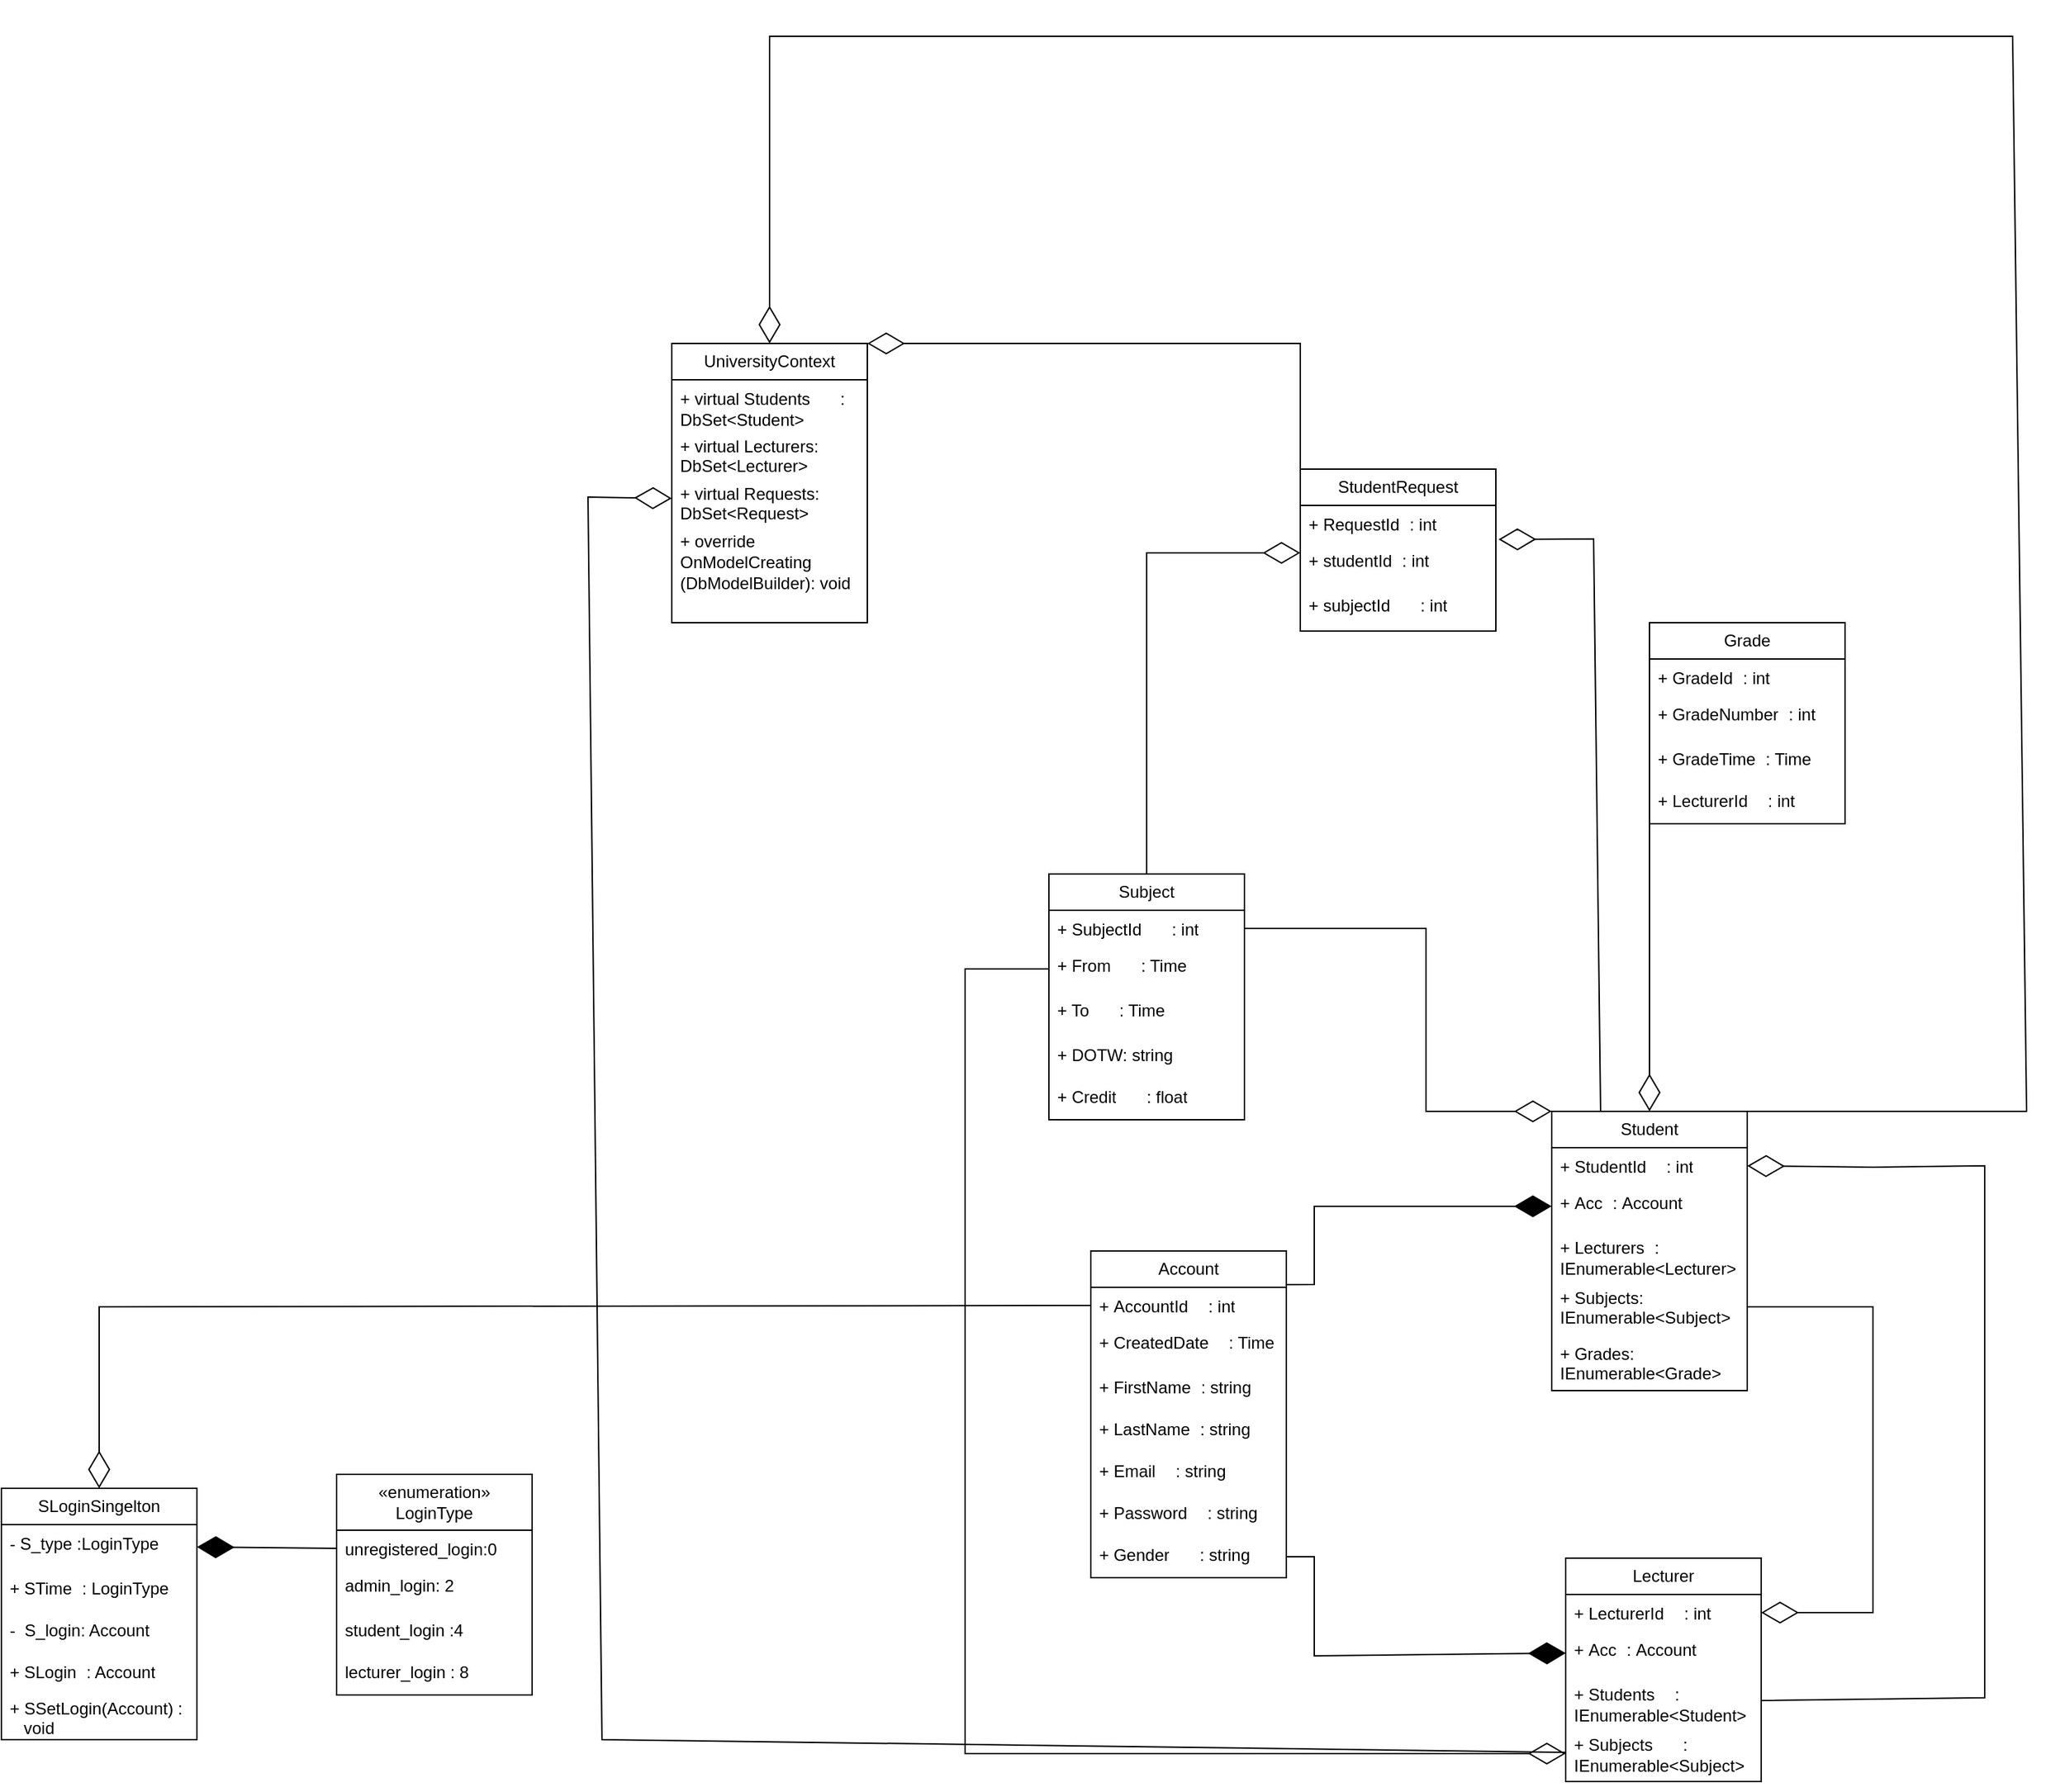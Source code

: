 <mxfile version="21.0.6" type="github">
  <diagram name="Страница 1" id="08dbwA2sCnlIQFmaK5ob">
    <mxGraphModel dx="3217" dy="2496" grid="1" gridSize="10" guides="1" tooltips="1" connect="1" arrows="1" fold="1" page="1" pageScale="1" pageWidth="827" pageHeight="1169" math="0" shadow="0">
      <root>
        <mxCell id="0" />
        <mxCell id="1" parent="0" />
        <mxCell id="9_veCbzm8Ff3fqLZp_he-1" value="Grade" style="swimlane;fontStyle=0;childLayout=stackLayout;horizontal=1;startSize=26;fillColor=none;horizontalStack=0;resizeParent=1;resizeParentMax=0;resizeLast=0;collapsible=1;marginBottom=0;whiteSpace=wrap;html=1;" parent="1" vertex="1">
          <mxGeometry x="770" y="-80" width="140" height="144" as="geometry" />
        </mxCell>
        <mxCell id="9_veCbzm8Ff3fqLZp_he-2" value="+&amp;nbsp;GradeId&lt;span style=&quot;color: rgb(36, 41, 47); font-family: ui-monospace, SFMono-Regular, &amp;quot;SF Mono&amp;quot;, Menlo, Consolas, &amp;quot;Liberation Mono&amp;quot;, monospace; background-color: rgb(255, 255, 255);&quot;&gt; &lt;/span&gt;: int" style="text;strokeColor=none;fillColor=none;align=left;verticalAlign=top;spacingLeft=4;spacingRight=4;overflow=hidden;rotatable=0;points=[[0,0.5],[1,0.5]];portConstraint=eastwest;whiteSpace=wrap;html=1;" parent="9_veCbzm8Ff3fqLZp_he-1" vertex="1">
          <mxGeometry y="26" width="140" height="26" as="geometry" />
        </mxCell>
        <mxCell id="9_veCbzm8Ff3fqLZp_he-4" value="+&amp;nbsp;GradeNumber&lt;span style=&quot;color: rgb(36, 41, 47); font-family: ui-monospace, SFMono-Regular, &amp;quot;SF Mono&amp;quot;, Menlo, Consolas, &amp;quot;Liberation Mono&amp;quot;, monospace; background-color: rgb(255, 255, 255);&quot;&gt; &lt;/span&gt;: int" style="text;strokeColor=none;fillColor=none;align=left;verticalAlign=top;spacingLeft=4;spacingRight=4;overflow=hidden;rotatable=0;points=[[0,0.5],[1,0.5]];portConstraint=eastwest;whiteSpace=wrap;html=1;" parent="9_veCbzm8Ff3fqLZp_he-1" vertex="1">
          <mxGeometry y="52" width="140" height="32" as="geometry" />
        </mxCell>
        <mxCell id="9_veCbzm8Ff3fqLZp_he-6" value="+&amp;nbsp;GradeTime&lt;span style=&quot;color: rgb(36, 41, 47); font-family: ui-monospace, SFMono-Regular, &amp;quot;SF Mono&amp;quot;, Menlo, Consolas, &amp;quot;Liberation Mono&amp;quot;, monospace; background-color: rgb(255, 255, 255);&quot;&gt; &lt;/span&gt;: Time" style="text;strokeColor=none;fillColor=none;align=left;verticalAlign=top;spacingLeft=4;spacingRight=4;overflow=hidden;rotatable=0;points=[[0,0.5],[1,0.5]];portConstraint=eastwest;whiteSpace=wrap;html=1;" parent="9_veCbzm8Ff3fqLZp_he-1" vertex="1">
          <mxGeometry y="84" width="140" height="30" as="geometry" />
        </mxCell>
        <mxCell id="9_veCbzm8Ff3fqLZp_he-7" value="+&amp;nbsp;LecturerId&lt;span style=&quot;color: rgb(36, 41, 47); font-family: ui-monospace, SFMono-Regular, &amp;quot;SF Mono&amp;quot;, Menlo, Consolas, &amp;quot;Liberation Mono&amp;quot;, monospace; background-color: rgb(255, 255, 255);&quot;&gt; &lt;/span&gt;&lt;span style=&quot;color: rgb(36, 41, 47); font-family: ui-monospace, SFMono-Regular, &amp;quot;SF Mono&amp;quot;, Menlo, Consolas, &amp;quot;Liberation Mono&amp;quot;, monospace; background-color: rgb(255, 255, 255);&quot;&gt;&amp;nbsp;&lt;/span&gt;: int" style="text;strokeColor=none;fillColor=none;align=left;verticalAlign=top;spacingLeft=4;spacingRight=4;overflow=hidden;rotatable=0;points=[[0,0.5],[1,0.5]];portConstraint=eastwest;whiteSpace=wrap;html=1;" parent="9_veCbzm8Ff3fqLZp_he-1" vertex="1">
          <mxGeometry y="114" width="140" height="30" as="geometry" />
        </mxCell>
        <mxCell id="9_veCbzm8Ff3fqLZp_he-8" value="Account" style="swimlane;fontStyle=0;childLayout=stackLayout;horizontal=1;startSize=26;fillColor=none;horizontalStack=0;resizeParent=1;resizeParentMax=0;resizeLast=0;collapsible=1;marginBottom=0;whiteSpace=wrap;html=1;" parent="1" vertex="1">
          <mxGeometry x="370" y="370" width="140" height="234" as="geometry" />
        </mxCell>
        <mxCell id="9_veCbzm8Ff3fqLZp_he-10" value="+&amp;nbsp;AccountId&lt;span style=&quot;color: rgb(36, 41, 47); font-family: ui-monospace, SFMono-Regular, &amp;quot;SF Mono&amp;quot;, Menlo, Consolas, &amp;quot;Liberation Mono&amp;quot;, monospace; background-color: rgb(255, 255, 255);&quot;&gt; &lt;/span&gt;&lt;span style=&quot;color: rgb(36, 41, 47); font-family: ui-monospace, SFMono-Regular, &amp;quot;SF Mono&amp;quot;, Menlo, Consolas, &amp;quot;Liberation Mono&amp;quot;, monospace; background-color: rgb(255, 255, 255);&quot;&gt;&amp;nbsp;&lt;/span&gt;: int" style="text;strokeColor=none;fillColor=none;align=left;verticalAlign=top;spacingLeft=4;spacingRight=4;overflow=hidden;rotatable=0;points=[[0,0.5],[1,0.5]];portConstraint=eastwest;whiteSpace=wrap;html=1;" parent="9_veCbzm8Ff3fqLZp_he-8" vertex="1">
          <mxGeometry y="26" width="140" height="26" as="geometry" />
        </mxCell>
        <mxCell id="9_veCbzm8Ff3fqLZp_he-11" value="+&amp;nbsp;CreatedDate&lt;span style=&quot;color: rgb(36, 41, 47); font-family: ui-monospace, SFMono-Regular, &amp;quot;SF Mono&amp;quot;, Menlo, Consolas, &amp;quot;Liberation Mono&amp;quot;, monospace; background-color: rgb(255, 255, 255);&quot;&gt; &lt;/span&gt;&lt;span style=&quot;color: rgb(36, 41, 47); font-family: ui-monospace, SFMono-Regular, &amp;quot;SF Mono&amp;quot;, Menlo, Consolas, &amp;quot;Liberation Mono&amp;quot;, monospace; background-color: rgb(255, 255, 255);&quot;&gt;&amp;nbsp;&lt;/span&gt;: Time" style="text;strokeColor=none;fillColor=none;align=left;verticalAlign=top;spacingLeft=4;spacingRight=4;overflow=hidden;rotatable=0;points=[[0,0.5],[1,0.5]];portConstraint=eastwest;whiteSpace=wrap;html=1;" parent="9_veCbzm8Ff3fqLZp_he-8" vertex="1">
          <mxGeometry y="52" width="140" height="32" as="geometry" />
        </mxCell>
        <mxCell id="9_veCbzm8Ff3fqLZp_he-12" value="+&amp;nbsp;FirstName&lt;span style=&quot;color: rgb(36, 41, 47); font-family: ui-monospace, SFMono-Regular, &amp;quot;SF Mono&amp;quot;, Menlo, Consolas, &amp;quot;Liberation Mono&amp;quot;, monospace; background-color: rgb(255, 255, 255);&quot;&gt; &lt;/span&gt;: string" style="text;strokeColor=none;fillColor=none;align=left;verticalAlign=top;spacingLeft=4;spacingRight=4;overflow=hidden;rotatable=0;points=[[0,0.5],[1,0.5]];portConstraint=eastwest;whiteSpace=wrap;html=1;" parent="9_veCbzm8Ff3fqLZp_he-8" vertex="1">
          <mxGeometry y="84" width="140" height="30" as="geometry" />
        </mxCell>
        <mxCell id="9_veCbzm8Ff3fqLZp_he-13" value="+&amp;nbsp;LastName&lt;span style=&quot;color: rgb(36, 41, 47); font-family: ui-monospace, SFMono-Regular, &amp;quot;SF Mono&amp;quot;, Menlo, Consolas, &amp;quot;Liberation Mono&amp;quot;, monospace; background-color: rgb(255, 255, 255);&quot;&gt; &lt;/span&gt;: string" style="text;strokeColor=none;fillColor=none;align=left;verticalAlign=top;spacingLeft=4;spacingRight=4;overflow=hidden;rotatable=0;points=[[0,0.5],[1,0.5]];portConstraint=eastwest;whiteSpace=wrap;html=1;" parent="9_veCbzm8Ff3fqLZp_he-8" vertex="1">
          <mxGeometry y="114" width="140" height="30" as="geometry" />
        </mxCell>
        <mxCell id="9_veCbzm8Ff3fqLZp_he-15" value="+&amp;nbsp;Email&lt;span style=&quot;color: rgb(36, 41, 47); font-family: ui-monospace, SFMono-Regular, &amp;quot;SF Mono&amp;quot;, Menlo, Consolas, &amp;quot;Liberation Mono&amp;quot;, monospace; background-color: rgb(255, 255, 255);&quot;&gt; &lt;/span&gt;&lt;span style=&quot;color: rgb(36, 41, 47); font-family: ui-monospace, SFMono-Regular, &amp;quot;SF Mono&amp;quot;, Menlo, Consolas, &amp;quot;Liberation Mono&amp;quot;, monospace; background-color: rgb(255, 255, 255);&quot;&gt;&amp;nbsp;&lt;/span&gt;: string" style="text;strokeColor=none;fillColor=none;align=left;verticalAlign=top;spacingLeft=4;spacingRight=4;overflow=hidden;rotatable=0;points=[[0,0.5],[1,0.5]];portConstraint=eastwest;whiteSpace=wrap;html=1;" parent="9_veCbzm8Ff3fqLZp_he-8" vertex="1">
          <mxGeometry y="144" width="140" height="30" as="geometry" />
        </mxCell>
        <mxCell id="9_veCbzm8Ff3fqLZp_he-16" value="+&amp;nbsp;Password&lt;span style=&quot;color: rgb(36, 41, 47); font-family: ui-monospace, SFMono-Regular, &amp;quot;SF Mono&amp;quot;, Menlo, Consolas, &amp;quot;Liberation Mono&amp;quot;, monospace; background-color: rgb(255, 255, 255);&quot;&gt; &lt;/span&gt;&lt;span style=&quot;color: rgb(36, 41, 47); font-family: ui-monospace, SFMono-Regular, &amp;quot;SF Mono&amp;quot;, Menlo, Consolas, &amp;quot;Liberation Mono&amp;quot;, monospace; background-color: rgb(255, 255, 255);&quot;&gt;&amp;nbsp;&lt;/span&gt;: string" style="text;strokeColor=none;fillColor=none;align=left;verticalAlign=top;spacingLeft=4;spacingRight=4;overflow=hidden;rotatable=0;points=[[0,0.5],[1,0.5]];portConstraint=eastwest;whiteSpace=wrap;html=1;" parent="9_veCbzm8Ff3fqLZp_he-8" vertex="1">
          <mxGeometry y="174" width="140" height="30" as="geometry" />
        </mxCell>
        <mxCell id="9_veCbzm8Ff3fqLZp_he-14" value="+&amp;nbsp;Gender&lt;span style=&quot;color: rgb(36, 41, 47); font-family: ui-monospace, SFMono-Regular, &amp;quot;SF Mono&amp;quot;, Menlo, Consolas, &amp;quot;Liberation Mono&amp;quot;, monospace; background-color: rgb(255, 255, 255);&quot;&gt; &lt;/span&gt;&lt;span style=&quot;color: rgb(36, 41, 47); font-family: ui-monospace, SFMono-Regular, &amp;quot;SF Mono&amp;quot;, Menlo, Consolas, &amp;quot;Liberation Mono&amp;quot;, monospace; background-color: rgb(255, 255, 255);&quot;&gt;&amp;nbsp;&lt;/span&gt;&lt;span style=&quot;color: rgb(36, 41, 47); font-family: ui-monospace, SFMono-Regular, &amp;quot;SF Mono&amp;quot;, Menlo, Consolas, &amp;quot;Liberation Mono&amp;quot;, monospace; background-color: rgb(255, 255, 255);&quot;&gt;&amp;nbsp;&lt;/span&gt;: string" style="text;strokeColor=none;fillColor=none;align=left;verticalAlign=top;spacingLeft=4;spacingRight=4;overflow=hidden;rotatable=0;points=[[0,0.5],[1,0.5]];portConstraint=eastwest;whiteSpace=wrap;html=1;" parent="9_veCbzm8Ff3fqLZp_he-8" vertex="1">
          <mxGeometry y="204" width="140" height="30" as="geometry" />
        </mxCell>
        <mxCell id="9_veCbzm8Ff3fqLZp_he-34" value="«enumeration»&lt;br style=&quot;border-color: var(--border-color);&quot;&gt;LoginType" style="swimlane;fontStyle=0;childLayout=stackLayout;horizontal=1;startSize=40;fillColor=none;horizontalStack=0;resizeParent=1;resizeParentMax=0;resizeLast=0;collapsible=1;marginBottom=0;whiteSpace=wrap;html=1;" parent="1" vertex="1">
          <mxGeometry x="-170" y="530" width="140" height="158" as="geometry" />
        </mxCell>
        <mxCell id="9_veCbzm8Ff3fqLZp_he-35" value="unregistered_login:0&lt;span style=&quot;color: rgb(36, 41, 47); font-family: ui-monospace, SFMono-Regular, &amp;quot;SF Mono&amp;quot;, Menlo, Consolas, &amp;quot;Liberation Mono&amp;quot;, monospace; background-color: rgb(255, 255, 255);&quot;&gt;&lt;/span&gt;" style="text;strokeColor=none;fillColor=none;align=left;verticalAlign=top;spacingLeft=4;spacingRight=4;overflow=hidden;rotatable=0;points=[[0,0.5],[1,0.5]];portConstraint=eastwest;whiteSpace=wrap;html=1;" parent="9_veCbzm8Ff3fqLZp_he-34" vertex="1">
          <mxGeometry y="40" width="140" height="26" as="geometry" />
        </mxCell>
        <mxCell id="9_veCbzm8Ff3fqLZp_he-36" value="admin_login: 2" style="text;strokeColor=none;fillColor=none;align=left;verticalAlign=top;spacingLeft=4;spacingRight=4;overflow=hidden;rotatable=0;points=[[0,0.5],[1,0.5]];portConstraint=eastwest;whiteSpace=wrap;html=1;" parent="9_veCbzm8Ff3fqLZp_he-34" vertex="1">
          <mxGeometry y="66" width="140" height="32" as="geometry" />
        </mxCell>
        <mxCell id="9_veCbzm8Ff3fqLZp_he-37" value="student_login :4&lt;span style=&quot;color: rgb(36, 41, 47); font-family: ui-monospace, SFMono-Regular, &amp;quot;SF Mono&amp;quot;, Menlo, Consolas, &amp;quot;Liberation Mono&amp;quot;, monospace; background-color: rgb(255, 255, 255);&quot;&gt;&lt;/span&gt;" style="text;strokeColor=none;fillColor=none;align=left;verticalAlign=top;spacingLeft=4;spacingRight=4;overflow=hidden;rotatable=0;points=[[0,0.5],[1,0.5]];portConstraint=eastwest;whiteSpace=wrap;html=1;" parent="9_veCbzm8Ff3fqLZp_he-34" vertex="1">
          <mxGeometry y="98" width="140" height="30" as="geometry" />
        </mxCell>
        <mxCell id="9_veCbzm8Ff3fqLZp_he-38" value="lecturer_login : 8&lt;span style=&quot;color: rgb(36, 41, 47); font-family: ui-monospace, SFMono-Regular, &amp;quot;SF Mono&amp;quot;, Menlo, Consolas, &amp;quot;Liberation Mono&amp;quot;, monospace; background-color: rgb(255, 255, 255);&quot;&gt;&lt;/span&gt;" style="text;strokeColor=none;fillColor=none;align=left;verticalAlign=top;spacingLeft=4;spacingRight=4;overflow=hidden;rotatable=0;points=[[0,0.5],[1,0.5]];portConstraint=eastwest;whiteSpace=wrap;html=1;" parent="9_veCbzm8Ff3fqLZp_he-34" vertex="1">
          <mxGeometry y="128" width="140" height="30" as="geometry" />
        </mxCell>
        <mxCell id="9_veCbzm8Ff3fqLZp_he-40" value="SLoginSingelton" style="swimlane;fontStyle=0;childLayout=stackLayout;horizontal=1;startSize=26;fillColor=none;horizontalStack=0;resizeParent=1;resizeParentMax=0;resizeLast=0;collapsible=1;marginBottom=0;whiteSpace=wrap;html=1;" parent="1" vertex="1">
          <mxGeometry x="-410" y="540" width="140" height="180" as="geometry" />
        </mxCell>
        <mxCell id="9_veCbzm8Ff3fqLZp_he-42" value="- S_type :LoginType&lt;span style=&quot;color: rgb(36, 41, 47); font-family: ui-monospace, SFMono-Regular, &amp;quot;SF Mono&amp;quot;, Menlo, Consolas, &amp;quot;Liberation Mono&amp;quot;, monospace; background-color: rgb(255, 255, 255);&quot;&gt; &lt;/span&gt;" style="text;strokeColor=none;fillColor=none;align=left;verticalAlign=top;spacingLeft=4;spacingRight=4;overflow=hidden;rotatable=0;points=[[0,0.5],[1,0.5]];portConstraint=eastwest;whiteSpace=wrap;html=1;" parent="9_veCbzm8Ff3fqLZp_he-40" vertex="1">
          <mxGeometry y="26" width="140" height="32" as="geometry" />
        </mxCell>
        <mxCell id="9_veCbzm8Ff3fqLZp_he-43" value="+ STime&lt;span style=&quot;color: rgb(36, 41, 47); font-family: ui-monospace, SFMono-Regular, &amp;quot;SF Mono&amp;quot;, Menlo, Consolas, &amp;quot;Liberation Mono&amp;quot;, monospace; background-color: rgb(255, 255, 255);&quot;&gt;&amp;nbsp;&lt;/span&gt;:&amp;nbsp;LoginType&lt;span style=&quot;color: rgb(36, 41, 47); font-family: ui-monospace, SFMono-Regular, &amp;quot;SF Mono&amp;quot;, Menlo, Consolas, &amp;quot;Liberation Mono&amp;quot;, monospace; background-color: rgb(255, 255, 255);&quot;&gt; &lt;/span&gt;" style="text;strokeColor=none;fillColor=none;align=left;verticalAlign=top;spacingLeft=4;spacingRight=4;overflow=hidden;rotatable=0;points=[[0,0.5],[1,0.5]];portConstraint=eastwest;whiteSpace=wrap;html=1;" parent="9_veCbzm8Ff3fqLZp_he-40" vertex="1">
          <mxGeometry y="58" width="140" height="30" as="geometry" />
        </mxCell>
        <mxCell id="9_veCbzm8Ff3fqLZp_he-44" value="-&amp;nbsp; S_login: Account" style="text;strokeColor=none;fillColor=none;align=left;verticalAlign=top;spacingLeft=4;spacingRight=4;overflow=hidden;rotatable=0;points=[[0,0.5],[1,0.5]];portConstraint=eastwest;whiteSpace=wrap;html=1;" parent="9_veCbzm8Ff3fqLZp_he-40" vertex="1">
          <mxGeometry y="88" width="140" height="30" as="geometry" />
        </mxCell>
        <mxCell id="9_veCbzm8Ff3fqLZp_he-41" value="+&amp;nbsp;SLogin&lt;span style=&quot;color: rgb(36, 41, 47); font-family: ui-monospace, SFMono-Regular, &amp;quot;SF Mono&amp;quot;, Menlo, Consolas, &amp;quot;Liberation Mono&amp;quot;, monospace; background-color: rgb(255, 255, 255);&quot;&gt; &lt;/span&gt;: Account" style="text;strokeColor=none;fillColor=none;align=left;verticalAlign=top;spacingLeft=4;spacingRight=4;overflow=hidden;rotatable=0;points=[[0,0.5],[1,0.5]];portConstraint=eastwest;whiteSpace=wrap;html=1;" parent="9_veCbzm8Ff3fqLZp_he-40" vertex="1">
          <mxGeometry y="118" width="140" height="26" as="geometry" />
        </mxCell>
        <mxCell id="9_veCbzm8Ff3fqLZp_he-47" value="+ SSetLogin(Account) :&amp;nbsp; &amp;nbsp; &amp;nbsp;void" style="text;strokeColor=none;fillColor=none;align=left;verticalAlign=top;spacingLeft=4;spacingRight=4;overflow=hidden;rotatable=0;points=[[0,0.5],[1,0.5]];portConstraint=eastwest;whiteSpace=wrap;html=1;" parent="9_veCbzm8Ff3fqLZp_he-40" vertex="1">
          <mxGeometry y="144" width="140" height="36" as="geometry" />
        </mxCell>
        <mxCell id="9_veCbzm8Ff3fqLZp_he-46" value="" style="endArrow=diamondThin;endFill=1;endSize=24;html=1;rounded=0;entryX=1;entryY=0.5;entryDx=0;entryDy=0;exitX=0;exitY=0.5;exitDx=0;exitDy=0;" parent="1" source="9_veCbzm8Ff3fqLZp_he-35" target="9_veCbzm8Ff3fqLZp_he-42" edge="1">
          <mxGeometry width="160" relative="1" as="geometry">
            <mxPoint x="-60" y="470" as="sourcePoint" />
            <mxPoint x="100" y="470" as="targetPoint" />
          </mxGeometry>
        </mxCell>
        <mxCell id="aptU_gc38uHqV0_6gAr--9" value="Student&lt;span style=&quot;color: rgb(36, 41, 47); font-family: ui-monospace, SFMono-Regular, &amp;quot;SF Mono&amp;quot;, Menlo, Consolas, &amp;quot;Liberation Mono&amp;quot;, monospace; text-align: start; background-color: rgb(255, 255, 255);&quot;&gt; &lt;/span&gt;" style="swimlane;fontStyle=0;childLayout=stackLayout;horizontal=1;startSize=26;fillColor=none;horizontalStack=0;resizeParent=1;resizeParentMax=0;resizeLast=0;collapsible=1;marginBottom=0;whiteSpace=wrap;html=1;" vertex="1" parent="1">
          <mxGeometry x="700" y="270" width="140" height="200" as="geometry" />
        </mxCell>
        <mxCell id="aptU_gc38uHqV0_6gAr--10" value="+&amp;nbsp;StudentId&lt;span style=&quot;color: rgb(36, 41, 47); font-family: ui-monospace, SFMono-Regular, &amp;quot;SF Mono&amp;quot;, Menlo, Consolas, &amp;quot;Liberation Mono&amp;quot;, monospace; background-color: rgb(255, 255, 255);&quot;&gt; &lt;/span&gt;&lt;span style=&quot;color: rgb(36, 41, 47); font-family: ui-monospace, SFMono-Regular, &amp;quot;SF Mono&amp;quot;, Menlo, Consolas, &amp;quot;Liberation Mono&amp;quot;, monospace; background-color: rgb(255, 255, 255);&quot;&gt;&amp;nbsp;&lt;/span&gt;: int" style="text;strokeColor=none;fillColor=none;align=left;verticalAlign=top;spacingLeft=4;spacingRight=4;overflow=hidden;rotatable=0;points=[[0,0.5],[1,0.5]];portConstraint=eastwest;whiteSpace=wrap;html=1;" vertex="1" parent="aptU_gc38uHqV0_6gAr--9">
          <mxGeometry y="26" width="140" height="26" as="geometry" />
        </mxCell>
        <mxCell id="aptU_gc38uHqV0_6gAr--11" value="+&amp;nbsp;Acc&lt;span style=&quot;color: rgb(36, 41, 47); font-family: ui-monospace, SFMono-Regular, &amp;quot;SF Mono&amp;quot;, Menlo, Consolas, &amp;quot;Liberation Mono&amp;quot;, monospace; background-color: rgb(255, 255, 255);&quot;&gt;&amp;nbsp;&lt;/span&gt;:&amp;nbsp;Account&lt;span style=&quot;color: rgb(36, 41, 47); font-family: ui-monospace, SFMono-Regular, &amp;quot;SF Mono&amp;quot;, Menlo, Consolas, &amp;quot;Liberation Mono&amp;quot;, monospace; background-color: rgb(255, 255, 255);&quot;&gt; &lt;/span&gt;" style="text;strokeColor=none;fillColor=none;align=left;verticalAlign=top;spacingLeft=4;spacingRight=4;overflow=hidden;rotatable=0;points=[[0,0.5],[1,0.5]];portConstraint=eastwest;whiteSpace=wrap;html=1;" vertex="1" parent="aptU_gc38uHqV0_6gAr--9">
          <mxGeometry y="52" width="140" height="32" as="geometry" />
        </mxCell>
        <mxCell id="aptU_gc38uHqV0_6gAr--12" value="+&amp;nbsp;Lecturers&lt;span style=&quot;color: rgb(36, 41, 47); font-family: ui-monospace, SFMono-Regular, &amp;quot;SF Mono&amp;quot;, Menlo, Consolas, &amp;quot;Liberation Mono&amp;quot;, monospace; background-color: rgb(255, 255, 255);&quot;&gt; &lt;/span&gt;: IEnumerable&amp;lt;Lecturer&amp;gt;" style="text;strokeColor=none;fillColor=none;align=left;verticalAlign=top;spacingLeft=4;spacingRight=4;overflow=hidden;rotatable=0;points=[[0,0.5],[1,0.5]];portConstraint=eastwest;whiteSpace=wrap;html=1;" vertex="1" parent="aptU_gc38uHqV0_6gAr--9">
          <mxGeometry y="84" width="140" height="36" as="geometry" />
        </mxCell>
        <mxCell id="aptU_gc38uHqV0_6gAr--13" value="+&amp;nbsp;Subjects:&amp;nbsp; IEnumerable&amp;lt;Subject&amp;gt;" style="text;strokeColor=none;fillColor=none;align=left;verticalAlign=top;spacingLeft=4;spacingRight=4;overflow=hidden;rotatable=0;points=[[0,0.5],[1,0.5]];portConstraint=eastwest;whiteSpace=wrap;html=1;" vertex="1" parent="aptU_gc38uHqV0_6gAr--9">
          <mxGeometry y="120" width="140" height="40" as="geometry" />
        </mxCell>
        <mxCell id="aptU_gc38uHqV0_6gAr--36" value="+&amp;nbsp;Grades:&amp;nbsp; IEnumerable&amp;lt;Grade&amp;gt;" style="text;strokeColor=none;fillColor=none;align=left;verticalAlign=top;spacingLeft=4;spacingRight=4;overflow=hidden;rotatable=0;points=[[0,0.5],[1,0.5]];portConstraint=eastwest;whiteSpace=wrap;html=1;" vertex="1" parent="aptU_gc38uHqV0_6gAr--9">
          <mxGeometry y="160" width="140" height="40" as="geometry" />
        </mxCell>
        <mxCell id="aptU_gc38uHqV0_6gAr--14" value="Lecturer" style="swimlane;fontStyle=0;childLayout=stackLayout;horizontal=1;startSize=26;fillColor=none;horizontalStack=0;resizeParent=1;resizeParentMax=0;resizeLast=0;collapsible=1;marginBottom=0;whiteSpace=wrap;html=1;" vertex="1" parent="1">
          <mxGeometry x="710" y="590" width="140" height="160" as="geometry" />
        </mxCell>
        <mxCell id="aptU_gc38uHqV0_6gAr--15" value="+&amp;nbsp;LecturerId&lt;span style=&quot;color: rgb(36, 41, 47); font-family: ui-monospace, SFMono-Regular, &amp;quot;SF Mono&amp;quot;, Menlo, Consolas, &amp;quot;Liberation Mono&amp;quot;, monospace; background-color: rgb(255, 255, 255);&quot;&gt; &lt;/span&gt;&lt;span style=&quot;color: rgb(36, 41, 47); font-family: ui-monospace, SFMono-Regular, &amp;quot;SF Mono&amp;quot;, Menlo, Consolas, &amp;quot;Liberation Mono&amp;quot;, monospace; background-color: rgb(255, 255, 255);&quot;&gt;&amp;nbsp;&lt;/span&gt;: int" style="text;strokeColor=none;fillColor=none;align=left;verticalAlign=top;spacingLeft=4;spacingRight=4;overflow=hidden;rotatable=0;points=[[0,0.5],[1,0.5]];portConstraint=eastwest;whiteSpace=wrap;html=1;" vertex="1" parent="aptU_gc38uHqV0_6gAr--14">
          <mxGeometry y="26" width="140" height="26" as="geometry" />
        </mxCell>
        <mxCell id="aptU_gc38uHqV0_6gAr--16" value="+&amp;nbsp;Acc&lt;span style=&quot;color: rgb(36, 41, 47); font-family: ui-monospace, SFMono-Regular, &amp;quot;SF Mono&amp;quot;, Menlo, Consolas, &amp;quot;Liberation Mono&amp;quot;, monospace; background-color: rgb(255, 255, 255);&quot;&gt;&amp;nbsp;&lt;/span&gt;:&amp;nbsp;Account&lt;span style=&quot;color: rgb(36, 41, 47); font-family: ui-monospace, SFMono-Regular, &amp;quot;SF Mono&amp;quot;, Menlo, Consolas, &amp;quot;Liberation Mono&amp;quot;, monospace; background-color: rgb(255, 255, 255);&quot;&gt; &lt;/span&gt;" style="text;strokeColor=none;fillColor=none;align=left;verticalAlign=top;spacingLeft=4;spacingRight=4;overflow=hidden;rotatable=0;points=[[0,0.5],[1,0.5]];portConstraint=eastwest;whiteSpace=wrap;html=1;" vertex="1" parent="aptU_gc38uHqV0_6gAr--14">
          <mxGeometry y="52" width="140" height="32" as="geometry" />
        </mxCell>
        <mxCell id="aptU_gc38uHqV0_6gAr--17" value="+&amp;nbsp;Students&lt;span style=&quot;color: rgb(36, 41, 47); font-family: ui-monospace, SFMono-Regular, &amp;quot;SF Mono&amp;quot;, Menlo, Consolas, &amp;quot;Liberation Mono&amp;quot;, monospace; background-color: rgb(255, 255, 255);&quot;&gt; &lt;/span&gt;&lt;span style=&quot;color: rgb(36, 41, 47); font-family: ui-monospace, SFMono-Regular, &amp;quot;SF Mono&amp;quot;, Menlo, Consolas, &amp;quot;Liberation Mono&amp;quot;, monospace; background-color: rgb(255, 255, 255);&quot;&gt;&amp;nbsp;&lt;/span&gt;: IEnumerable&amp;lt;Student&amp;gt;" style="text;strokeColor=none;fillColor=none;align=left;verticalAlign=top;spacingLeft=4;spacingRight=4;overflow=hidden;rotatable=0;points=[[0,0.5],[1,0.5]];portConstraint=eastwest;whiteSpace=wrap;html=1;" vertex="1" parent="aptU_gc38uHqV0_6gAr--14">
          <mxGeometry y="84" width="140" height="36" as="geometry" />
        </mxCell>
        <mxCell id="aptU_gc38uHqV0_6gAr--18" value="+&amp;nbsp;Subjects&lt;span style=&quot;color: rgb(36, 41, 47); font-family: ui-monospace, SFMono-Regular, &amp;quot;SF Mono&amp;quot;, Menlo, Consolas, &amp;quot;Liberation Mono&amp;quot;, monospace; background-color: rgb(255, 255, 255);&quot;&gt; &lt;/span&gt;&lt;span style=&quot;color: rgb(36, 41, 47); font-family: ui-monospace, SFMono-Regular, &amp;quot;SF Mono&amp;quot;, Menlo, Consolas, &amp;quot;Liberation Mono&amp;quot;, monospace; background-color: rgb(255, 255, 255);&quot;&gt;&amp;nbsp;&lt;/span&gt;&lt;span style=&quot;color: rgb(36, 41, 47); font-family: ui-monospace, SFMono-Regular, &amp;quot;SF Mono&amp;quot;, Menlo, Consolas, &amp;quot;Liberation Mono&amp;quot;, monospace; background-color: rgb(255, 255, 255);&quot;&gt;&amp;nbsp;&lt;/span&gt;: IEnumerable&amp;lt;Subject&amp;gt;" style="text;strokeColor=none;fillColor=none;align=left;verticalAlign=top;spacingLeft=4;spacingRight=4;overflow=hidden;rotatable=0;points=[[0,0.5],[1,0.5]];portConstraint=eastwest;whiteSpace=wrap;html=1;" vertex="1" parent="aptU_gc38uHqV0_6gAr--14">
          <mxGeometry y="120" width="140" height="40" as="geometry" />
        </mxCell>
        <mxCell id="aptU_gc38uHqV0_6gAr--19" value="" style="endArrow=diamondThin;endFill=0;endSize=24;html=1;rounded=0;entryX=1;entryY=0.5;entryDx=0;entryDy=0;exitX=1;exitY=0.5;exitDx=0;exitDy=0;" edge="1" parent="1" source="aptU_gc38uHqV0_6gAr--17" target="aptU_gc38uHqV0_6gAr--10">
          <mxGeometry width="160" relative="1" as="geometry">
            <mxPoint x="690" y="554" as="sourcePoint" />
            <mxPoint x="850" y="554" as="targetPoint" />
            <Array as="points">
              <mxPoint x="1010" y="690" />
              <mxPoint x="1010" y="590" />
              <mxPoint x="1010" y="460" />
              <mxPoint x="1010" y="369" />
              <mxPoint x="1010" y="309" />
              <mxPoint x="930" y="310" />
            </Array>
          </mxGeometry>
        </mxCell>
        <mxCell id="aptU_gc38uHqV0_6gAr--20" value="" style="endArrow=diamondThin;endFill=0;endSize=24;html=1;rounded=0;entryX=1;entryY=0.5;entryDx=0;entryDy=0;exitX=1;exitY=0.5;exitDx=0;exitDy=0;" edge="1" parent="1" source="aptU_gc38uHqV0_6gAr--13" target="aptU_gc38uHqV0_6gAr--15">
          <mxGeometry width="160" relative="1" as="geometry">
            <mxPoint x="850" y="460" as="sourcePoint" />
            <mxPoint x="1020" y="430" as="targetPoint" />
            <Array as="points">
              <mxPoint x="930" y="410" />
              <mxPoint x="930" y="540" />
              <mxPoint x="930" y="629" />
            </Array>
          </mxGeometry>
        </mxCell>
        <mxCell id="aptU_gc38uHqV0_6gAr--23" value="" style="endArrow=diamondThin;endFill=1;endSize=24;html=1;rounded=0;entryX=0;entryY=0.5;entryDx=0;entryDy=0;exitX=1;exitY=0.5;exitDx=0;exitDy=0;" edge="1" parent="1" source="9_veCbzm8Ff3fqLZp_he-14" target="aptU_gc38uHqV0_6gAr--16">
          <mxGeometry width="160" relative="1" as="geometry">
            <mxPoint x="530" y="575" as="sourcePoint" />
            <mxPoint x="340" y="650" as="targetPoint" />
            <Array as="points">
              <mxPoint x="530" y="589" />
              <mxPoint x="530" y="660" />
            </Array>
          </mxGeometry>
        </mxCell>
        <mxCell id="aptU_gc38uHqV0_6gAr--24" value="" style="endArrow=diamondThin;endFill=1;endSize=24;html=1;rounded=0;entryX=0;entryY=0.5;entryDx=0;entryDy=0;exitX=1;exitY=0.103;exitDx=0;exitDy=0;exitPerimeter=0;" edge="1" parent="1" source="9_veCbzm8Ff3fqLZp_he-8" target="aptU_gc38uHqV0_6gAr--11">
          <mxGeometry width="160" relative="1" as="geometry">
            <mxPoint x="530" y="414" as="sourcePoint" />
            <mxPoint x="730" y="453" as="targetPoint" />
            <Array as="points">
              <mxPoint x="530" y="394" />
              <mxPoint x="530" y="338" />
            </Array>
          </mxGeometry>
        </mxCell>
        <mxCell id="aptU_gc38uHqV0_6gAr--26" value="Subject" style="swimlane;fontStyle=0;childLayout=stackLayout;horizontal=1;startSize=26;fillColor=none;horizontalStack=0;resizeParent=1;resizeParentMax=0;resizeLast=0;collapsible=1;marginBottom=0;whiteSpace=wrap;html=1;" vertex="1" parent="1">
          <mxGeometry x="340" y="100" width="140" height="176" as="geometry" />
        </mxCell>
        <mxCell id="aptU_gc38uHqV0_6gAr--27" value="+&amp;nbsp;SubjectId&lt;span style=&quot;color: rgb(36, 41, 47); font-family: ui-monospace, SFMono-Regular, &amp;quot;SF Mono&amp;quot;, Menlo, Consolas, &amp;quot;Liberation Mono&amp;quot;, monospace; background-color: rgb(255, 255, 255);&quot;&gt; &lt;/span&gt;&lt;span style=&quot;color: rgb(36, 41, 47); font-family: ui-monospace, SFMono-Regular, &amp;quot;SF Mono&amp;quot;, Menlo, Consolas, &amp;quot;Liberation Mono&amp;quot;, monospace; background-color: rgb(255, 255, 255);&quot;&gt;&amp;nbsp;&lt;/span&gt;&lt;span style=&quot;color: rgb(36, 41, 47); font-family: ui-monospace, SFMono-Regular, &amp;quot;SF Mono&amp;quot;, Menlo, Consolas, &amp;quot;Liberation Mono&amp;quot;, monospace; background-color: rgb(255, 255, 255);&quot;&gt;&amp;nbsp;&lt;/span&gt;: int" style="text;strokeColor=none;fillColor=none;align=left;verticalAlign=top;spacingLeft=4;spacingRight=4;overflow=hidden;rotatable=0;points=[[0,0.5],[1,0.5]];portConstraint=eastwest;whiteSpace=wrap;html=1;" vertex="1" parent="aptU_gc38uHqV0_6gAr--26">
          <mxGeometry y="26" width="140" height="26" as="geometry" />
        </mxCell>
        <mxCell id="aptU_gc38uHqV0_6gAr--28" value="+&amp;nbsp;From&lt;span style=&quot;color: rgb(36, 41, 47); font-family: ui-monospace, SFMono-Regular, &amp;quot;SF Mono&amp;quot;, Menlo, Consolas, &amp;quot;Liberation Mono&amp;quot;, monospace; background-color: rgb(255, 255, 255);&quot;&gt; &lt;/span&gt;&lt;span style=&quot;color: rgb(36, 41, 47); font-family: ui-monospace, SFMono-Regular, &amp;quot;SF Mono&amp;quot;, Menlo, Consolas, &amp;quot;Liberation Mono&amp;quot;, monospace; background-color: rgb(255, 255, 255);&quot;&gt;&amp;nbsp;&lt;/span&gt;&lt;span style=&quot;color: rgb(36, 41, 47); font-family: ui-monospace, SFMono-Regular, &amp;quot;SF Mono&amp;quot;, Menlo, Consolas, &amp;quot;Liberation Mono&amp;quot;, monospace; background-color: rgb(255, 255, 255);&quot;&gt;&amp;nbsp;&lt;/span&gt;: Time" style="text;strokeColor=none;fillColor=none;align=left;verticalAlign=top;spacingLeft=4;spacingRight=4;overflow=hidden;rotatable=0;points=[[0,0.5],[1,0.5]];portConstraint=eastwest;whiteSpace=wrap;html=1;" vertex="1" parent="aptU_gc38uHqV0_6gAr--26">
          <mxGeometry y="52" width="140" height="32" as="geometry" />
        </mxCell>
        <mxCell id="aptU_gc38uHqV0_6gAr--29" value="+ To&lt;span style=&quot;color: rgb(36, 41, 47); font-family: ui-monospace, SFMono-Regular, &amp;quot;SF Mono&amp;quot;, Menlo, Consolas, &amp;quot;Liberation Mono&amp;quot;, monospace; background-color: rgb(255, 255, 255);&quot;&gt;&amp;nbsp;&lt;/span&gt;&lt;span style=&quot;color: rgb(36, 41, 47); font-family: ui-monospace, SFMono-Regular, &amp;quot;SF Mono&amp;quot;, Menlo, Consolas, &amp;quot;Liberation Mono&amp;quot;, monospace; background-color: rgb(255, 255, 255);&quot;&gt;&amp;nbsp;&lt;/span&gt;&lt;span style=&quot;color: rgb(36, 41, 47); font-family: ui-monospace, SFMono-Regular, &amp;quot;SF Mono&amp;quot;, Menlo, Consolas, &amp;quot;Liberation Mono&amp;quot;, monospace; background-color: rgb(255, 255, 255);&quot;&gt;&amp;nbsp;&lt;/span&gt;: Time" style="text;strokeColor=none;fillColor=none;align=left;verticalAlign=top;spacingLeft=4;spacingRight=4;overflow=hidden;rotatable=0;points=[[0,0.5],[1,0.5]];portConstraint=eastwest;whiteSpace=wrap;html=1;" vertex="1" parent="aptU_gc38uHqV0_6gAr--26">
          <mxGeometry y="84" width="140" height="32" as="geometry" />
        </mxCell>
        <mxCell id="aptU_gc38uHqV0_6gAr--30" value="+ DOTW: string" style="text;strokeColor=none;fillColor=none;align=left;verticalAlign=top;spacingLeft=4;spacingRight=4;overflow=hidden;rotatable=0;points=[[0,0.5],[1,0.5]];portConstraint=eastwest;whiteSpace=wrap;html=1;" vertex="1" parent="aptU_gc38uHqV0_6gAr--26">
          <mxGeometry y="116" width="140" height="30" as="geometry" />
        </mxCell>
        <mxCell id="aptU_gc38uHqV0_6gAr--31" value="+&amp;nbsp;Credit&lt;span style=&quot;color: rgb(36, 41, 47); font-family: ui-monospace, SFMono-Regular, &amp;quot;SF Mono&amp;quot;, Menlo, Consolas, &amp;quot;Liberation Mono&amp;quot;, monospace; background-color: rgb(255, 255, 255);&quot;&gt; &lt;/span&gt;&lt;span style=&quot;color: rgb(36, 41, 47); font-family: ui-monospace, SFMono-Regular, &amp;quot;SF Mono&amp;quot;, Menlo, Consolas, &amp;quot;Liberation Mono&amp;quot;, monospace; background-color: rgb(255, 255, 255);&quot;&gt;&amp;nbsp;&lt;/span&gt;&lt;span style=&quot;color: rgb(36, 41, 47); font-family: ui-monospace, SFMono-Regular, &amp;quot;SF Mono&amp;quot;, Menlo, Consolas, &amp;quot;Liberation Mono&amp;quot;, monospace; background-color: rgb(255, 255, 255);&quot;&gt;&amp;nbsp;&lt;/span&gt;: float" style="text;strokeColor=none;fillColor=none;align=left;verticalAlign=top;spacingLeft=4;spacingRight=4;overflow=hidden;rotatable=0;points=[[0,0.5],[1,0.5]];portConstraint=eastwest;whiteSpace=wrap;html=1;" vertex="1" parent="aptU_gc38uHqV0_6gAr--26">
          <mxGeometry y="146" width="140" height="30" as="geometry" />
        </mxCell>
        <mxCell id="aptU_gc38uHqV0_6gAr--32" value="" style="endArrow=diamondThin;endFill=0;endSize=24;html=1;rounded=0;entryX=0;entryY=0;entryDx=0;entryDy=0;exitX=1;exitY=0.5;exitDx=0;exitDy=0;" edge="1" parent="1" source="aptU_gc38uHqV0_6gAr--27" target="aptU_gc38uHqV0_6gAr--9">
          <mxGeometry width="160" relative="1" as="geometry">
            <mxPoint x="520" y="160" as="sourcePoint" />
            <mxPoint x="530" y="390" as="targetPoint" />
            <Array as="points">
              <mxPoint x="610" y="139" />
              <mxPoint x="610" y="270" />
              <mxPoint x="630" y="270" />
            </Array>
          </mxGeometry>
        </mxCell>
        <mxCell id="aptU_gc38uHqV0_6gAr--33" value="" style="endArrow=diamondThin;endFill=0;endSize=24;html=1;rounded=0;exitX=0;exitY=0.5;exitDx=0;exitDy=0;entryX=0;entryY=0.5;entryDx=0;entryDy=0;" edge="1" parent="1" source="aptU_gc38uHqV0_6gAr--28" target="aptU_gc38uHqV0_6gAr--18">
          <mxGeometry width="160" relative="1" as="geometry">
            <mxPoint x="110" y="200" as="sourcePoint" />
            <mxPoint x="680" y="760" as="targetPoint" />
            <Array as="points">
              <mxPoint x="280" y="168" />
              <mxPoint x="280" y="331" />
              <mxPoint x="280" y="730" />
            </Array>
          </mxGeometry>
        </mxCell>
        <mxCell id="aptU_gc38uHqV0_6gAr--39" value="" style="endArrow=diamondThin;endFill=0;endSize=24;html=1;rounded=0;entryX=0.5;entryY=0;entryDx=0;entryDy=0;exitX=0;exitY=0.5;exitDx=0;exitDy=0;" edge="1" parent="1" source="9_veCbzm8Ff3fqLZp_he-7" target="aptU_gc38uHqV0_6gAr--9">
          <mxGeometry width="160" relative="1" as="geometry">
            <mxPoint x="670" y="100" as="sourcePoint" />
            <mxPoint x="830" y="100" as="targetPoint" />
          </mxGeometry>
        </mxCell>
        <mxCell id="aptU_gc38uHqV0_6gAr--41" value="" style="endArrow=diamondThin;endFill=0;endSize=24;html=1;rounded=0;exitX=0;exitY=0.5;exitDx=0;exitDy=0;entryX=0.5;entryY=0;entryDx=0;entryDy=0;" edge="1" parent="1" source="9_veCbzm8Ff3fqLZp_he-10" target="9_veCbzm8Ff3fqLZp_he-40">
          <mxGeometry width="160" relative="1" as="geometry">
            <mxPoint x="60" y="430" as="sourcePoint" />
            <mxPoint x="220" y="430" as="targetPoint" />
            <Array as="points">
              <mxPoint x="-340" y="410" />
            </Array>
          </mxGeometry>
        </mxCell>
        <mxCell id="aptU_gc38uHqV0_6gAr--42" value="UniversityContext" style="swimlane;fontStyle=0;childLayout=stackLayout;horizontal=1;startSize=26;fillColor=none;horizontalStack=0;resizeParent=1;resizeParentMax=0;resizeLast=0;collapsible=1;marginBottom=0;whiteSpace=wrap;html=1;" vertex="1" parent="1">
          <mxGeometry x="70" y="-280" width="140" height="200" as="geometry" />
        </mxCell>
        <mxCell id="aptU_gc38uHqV0_6gAr--43" value="+ virtual Students&lt;span style=&quot;color: rgb(36, 41, 47); font-family: ui-monospace, SFMono-Regular, &amp;quot;SF Mono&amp;quot;, Menlo, Consolas, &amp;quot;Liberation Mono&amp;quot;, monospace; background-color: rgb(255, 255, 255);&quot;&gt; &lt;/span&gt;&lt;span style=&quot;color: rgb(36, 41, 47); font-family: ui-monospace, SFMono-Regular, &amp;quot;SF Mono&amp;quot;, Menlo, Consolas, &amp;quot;Liberation Mono&amp;quot;, monospace; background-color: rgb(255, 255, 255);&quot;&gt;&amp;nbsp;&lt;/span&gt;&lt;span style=&quot;color: rgb(36, 41, 47); font-family: ui-monospace, SFMono-Regular, &amp;quot;SF Mono&amp;quot;, Menlo, Consolas, &amp;quot;Liberation Mono&amp;quot;, monospace; background-color: rgb(255, 255, 255);&quot;&gt;&amp;nbsp;&lt;/span&gt;: DbSet&amp;lt;Student&amp;gt;" style="text;strokeColor=none;fillColor=none;align=left;verticalAlign=top;spacingLeft=4;spacingRight=4;overflow=hidden;rotatable=0;points=[[0,0.5],[1,0.5]];portConstraint=eastwest;whiteSpace=wrap;html=1;" vertex="1" parent="aptU_gc38uHqV0_6gAr--42">
          <mxGeometry y="26" width="140" height="34" as="geometry" />
        </mxCell>
        <mxCell id="aptU_gc38uHqV0_6gAr--51" value="+ virtual Lecturers: DbSet&amp;lt;Lecturer&amp;gt;" style="text;strokeColor=none;fillColor=none;align=left;verticalAlign=top;spacingLeft=4;spacingRight=4;overflow=hidden;rotatable=0;points=[[0,0.5],[1,0.5]];portConstraint=eastwest;whiteSpace=wrap;html=1;" vertex="1" parent="aptU_gc38uHqV0_6gAr--42">
          <mxGeometry y="60" width="140" height="34" as="geometry" />
        </mxCell>
        <mxCell id="aptU_gc38uHqV0_6gAr--53" value="+ virtual Requests: DbSet&amp;lt;Request&amp;gt;" style="text;strokeColor=none;fillColor=none;align=left;verticalAlign=top;spacingLeft=4;spacingRight=4;overflow=hidden;rotatable=0;points=[[0,0.5],[1,0.5]];portConstraint=eastwest;whiteSpace=wrap;html=1;" vertex="1" parent="aptU_gc38uHqV0_6gAr--42">
          <mxGeometry y="94" width="140" height="34" as="geometry" />
        </mxCell>
        <mxCell id="aptU_gc38uHqV0_6gAr--49" value="+&amp;nbsp;override&lt;span style=&quot;color: rgb(36, 41, 47); font-family: ui-monospace, SFMono-Regular, &amp;quot;SF Mono&amp;quot;, Menlo, Consolas, &amp;quot;Liberation Mono&amp;quot;, monospace; background-color: rgb(255, 255, 255);&quot;&gt; &lt;/span&gt;&lt;br&gt;OnModelCreating&lt;br&gt;(DbModelBuilder): void" style="text;strokeColor=none;fillColor=none;align=left;verticalAlign=top;spacingLeft=4;spacingRight=4;overflow=hidden;rotatable=0;points=[[0,0.5],[1,0.5]];portConstraint=eastwest;whiteSpace=wrap;html=1;" vertex="1" parent="aptU_gc38uHqV0_6gAr--42">
          <mxGeometry y="128" width="140" height="72" as="geometry" />
        </mxCell>
        <mxCell id="aptU_gc38uHqV0_6gAr--59" value="StudentRequest" style="swimlane;fontStyle=0;childLayout=stackLayout;horizontal=1;startSize=26;fillColor=none;horizontalStack=0;resizeParent=1;resizeParentMax=0;resizeLast=0;collapsible=1;marginBottom=0;whiteSpace=wrap;html=1;" vertex="1" parent="1">
          <mxGeometry x="520" y="-190" width="140" height="116" as="geometry" />
        </mxCell>
        <mxCell id="aptU_gc38uHqV0_6gAr--60" value="+&amp;nbsp;RequestId&lt;span style=&quot;color: rgb(36, 41, 47); font-family: ui-monospace, SFMono-Regular, &amp;quot;SF Mono&amp;quot;, Menlo, Consolas, &amp;quot;Liberation Mono&amp;quot;, monospace; background-color: rgb(255, 255, 255);&quot;&gt; &lt;/span&gt;: int" style="text;strokeColor=none;fillColor=none;align=left;verticalAlign=top;spacingLeft=4;spacingRight=4;overflow=hidden;rotatable=0;points=[[0,0.5],[1,0.5]];portConstraint=eastwest;whiteSpace=wrap;html=1;" vertex="1" parent="aptU_gc38uHqV0_6gAr--59">
          <mxGeometry y="26" width="140" height="26" as="geometry" />
        </mxCell>
        <mxCell id="aptU_gc38uHqV0_6gAr--61" value="+&amp;nbsp;studentId&lt;span style=&quot;color: rgb(36, 41, 47); font-family: ui-monospace, SFMono-Regular, &amp;quot;SF Mono&amp;quot;, Menlo, Consolas, &amp;quot;Liberation Mono&amp;quot;, monospace; background-color: rgb(255, 255, 255);&quot;&gt; &lt;/span&gt;: int" style="text;strokeColor=none;fillColor=none;align=left;verticalAlign=top;spacingLeft=4;spacingRight=4;overflow=hidden;rotatable=0;points=[[0,0.5],[1,0.5]];portConstraint=eastwest;whiteSpace=wrap;html=1;" vertex="1" parent="aptU_gc38uHqV0_6gAr--59">
          <mxGeometry y="52" width="140" height="32" as="geometry" />
        </mxCell>
        <mxCell id="aptU_gc38uHqV0_6gAr--62" value="+ subjectId&lt;span style=&quot;color: rgb(36, 41, 47); font-family: ui-monospace, SFMono-Regular, &amp;quot;SF Mono&amp;quot;, Menlo, Consolas, &amp;quot;Liberation Mono&amp;quot;, monospace; background-color: rgb(255, 255, 255);&quot;&gt;&amp;nbsp;&lt;/span&gt;&lt;span style=&quot;color: rgb(36, 41, 47); font-family: ui-monospace, SFMono-Regular, &amp;quot;SF Mono&amp;quot;, Menlo, Consolas, &amp;quot;Liberation Mono&amp;quot;, monospace; background-color: rgb(255, 255, 255);&quot;&gt;&amp;nbsp;&lt;/span&gt;&lt;span style=&quot;color: rgb(36, 41, 47); font-family: ui-monospace, SFMono-Regular, &amp;quot;SF Mono&amp;quot;, Menlo, Consolas, &amp;quot;Liberation Mono&amp;quot;, monospace; background-color: rgb(255, 255, 255);&quot;&gt;&amp;nbsp;&lt;/span&gt;: int" style="text;strokeColor=none;fillColor=none;align=left;verticalAlign=top;spacingLeft=4;spacingRight=4;overflow=hidden;rotatable=0;points=[[0,0.5],[1,0.5]];portConstraint=eastwest;whiteSpace=wrap;html=1;" vertex="1" parent="aptU_gc38uHqV0_6gAr--59">
          <mxGeometry y="84" width="140" height="32" as="geometry" />
        </mxCell>
        <mxCell id="aptU_gc38uHqV0_6gAr--67" value="" style="endArrow=diamondThin;endFill=0;endSize=24;html=1;rounded=0;exitX=0.5;exitY=0;exitDx=0;exitDy=0;entryX=0;entryY=0.25;entryDx=0;entryDy=0;entryPerimeter=0;" edge="1" parent="1" source="aptU_gc38uHqV0_6gAr--26" target="aptU_gc38uHqV0_6gAr--61">
          <mxGeometry width="160" relative="1" as="geometry">
            <mxPoint x="560" y="-20" as="sourcePoint" />
            <mxPoint x="720" y="-20" as="targetPoint" />
            <Array as="points">
              <mxPoint x="410" y="-130" />
            </Array>
          </mxGeometry>
        </mxCell>
        <mxCell id="aptU_gc38uHqV0_6gAr--68" value="" style="endArrow=diamondThin;endFill=0;endSize=24;html=1;rounded=0;exitX=0.25;exitY=0;exitDx=0;exitDy=0;entryX=1.014;entryY=-0.051;entryDx=0;entryDy=0;entryPerimeter=0;" edge="1" parent="1" source="aptU_gc38uHqV0_6gAr--9" target="aptU_gc38uHqV0_6gAr--61">
          <mxGeometry width="160" relative="1" as="geometry">
            <mxPoint x="717" y="200" as="sourcePoint" />
            <mxPoint x="827" y="-30" as="targetPoint" />
            <Array as="points">
              <mxPoint x="730" y="-140" />
            </Array>
          </mxGeometry>
        </mxCell>
        <mxCell id="aptU_gc38uHqV0_6gAr--69" value="" style="endArrow=diamondThin;endFill=0;endSize=24;html=1;rounded=0;exitX=0;exitY=0;exitDx=0;exitDy=0;entryX=1;entryY=0;entryDx=0;entryDy=0;" edge="1" parent="1" source="aptU_gc38uHqV0_6gAr--59" target="aptU_gc38uHqV0_6gAr--42">
          <mxGeometry width="160" relative="1" as="geometry">
            <mxPoint x="460" y="-150" as="sourcePoint" />
            <mxPoint x="570" y="-380" as="targetPoint" />
            <Array as="points">
              <mxPoint x="520" y="-280" />
            </Array>
          </mxGeometry>
        </mxCell>
        <mxCell id="aptU_gc38uHqV0_6gAr--70" value="" style="endArrow=diamondThin;endFill=0;endSize=24;html=1;rounded=0;exitX=1;exitY=0;exitDx=0;exitDy=0;entryX=0.5;entryY=0;entryDx=0;entryDy=0;" edge="1" parent="1" source="aptU_gc38uHqV0_6gAr--9" target="aptU_gc38uHqV0_6gAr--42">
          <mxGeometry width="160" relative="1" as="geometry">
            <mxPoint x="930" y="276" as="sourcePoint" />
            <mxPoint x="1040" y="-350" as="targetPoint" />
            <Array as="points">
              <mxPoint x="1040" y="270" />
              <mxPoint x="1030" y="-500" />
              <mxPoint x="140" y="-500" />
            </Array>
          </mxGeometry>
        </mxCell>
        <mxCell id="aptU_gc38uHqV0_6gAr--72" value="" style="endArrow=diamondThin;endFill=0;endSize=24;html=1;rounded=0;entryX=0;entryY=0.5;entryDx=0;entryDy=0;" edge="1" parent="1" source="aptU_gc38uHqV0_6gAr--18" target="aptU_gc38uHqV0_6gAr--53">
          <mxGeometry width="160" relative="1" as="geometry">
            <mxPoint x="700" y="880" as="sourcePoint" />
            <mxPoint x="-510" y="760" as="targetPoint" />
            <Array as="points">
              <mxPoint x="20" y="720" />
              <mxPoint x="10" y="-170" />
            </Array>
          </mxGeometry>
        </mxCell>
      </root>
    </mxGraphModel>
  </diagram>
</mxfile>
